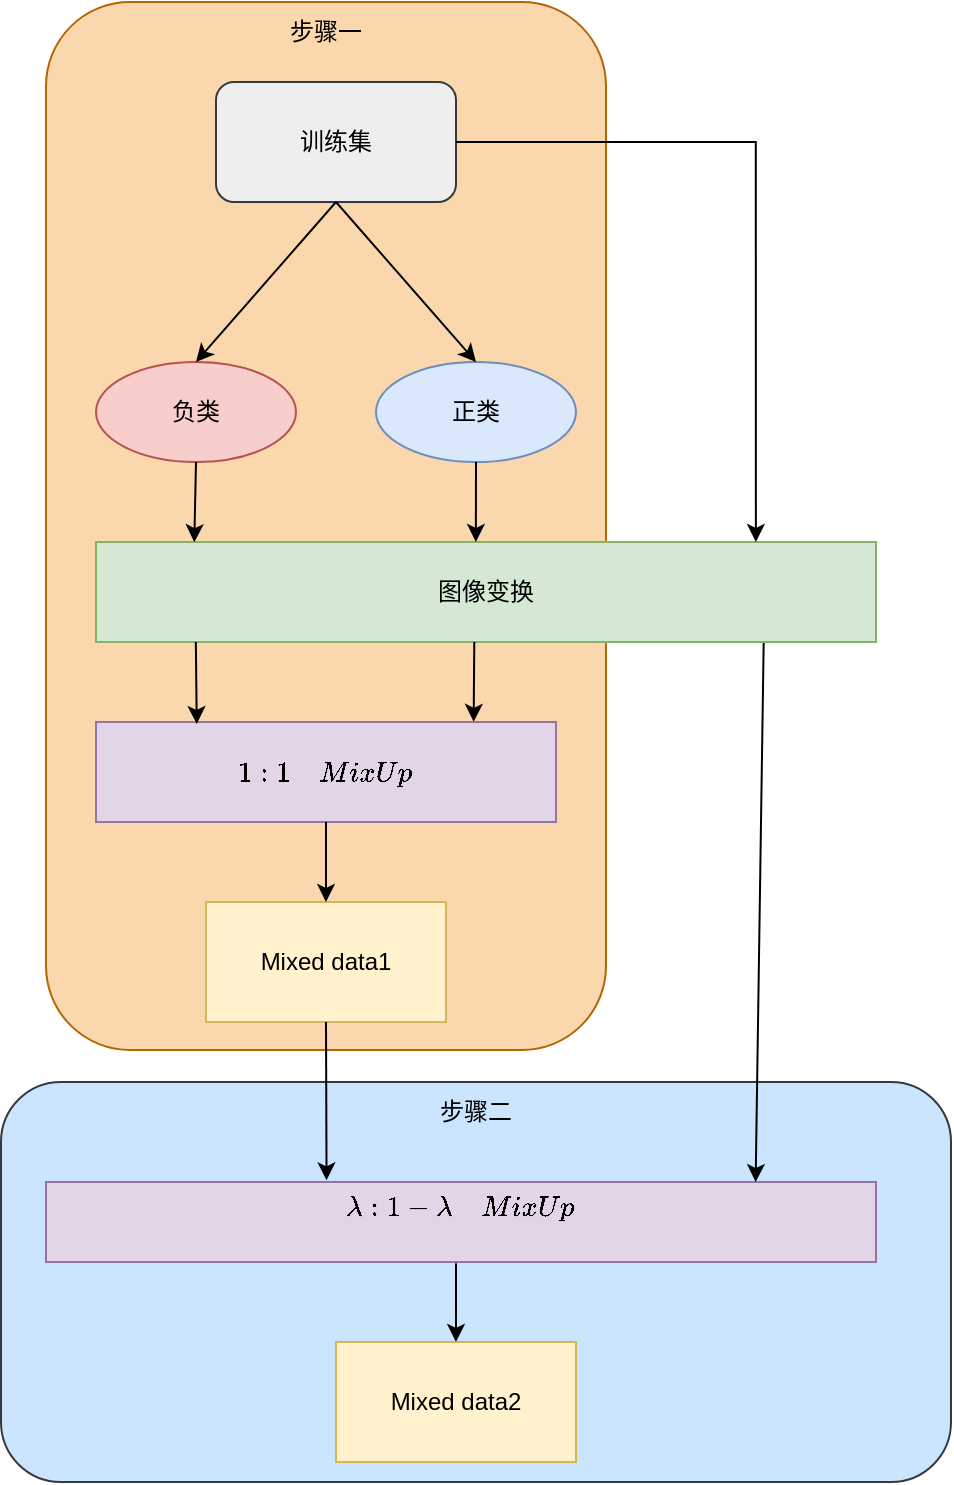 <mxfile version="20.4.0" type="github">
  <diagram id="z9i40ypWuwNYgKPRJ2TQ" name="第 1 页">
    <mxGraphModel dx="1576" dy="944" grid="1" gridSize="10" guides="1" tooltips="1" connect="1" arrows="1" fold="1" page="1" pageScale="1" pageWidth="827" pageHeight="1169" math="1" shadow="0">
      <root>
        <mxCell id="0" />
        <mxCell id="1" parent="0" />
        <mxCell id="axLd5vdTPNh4j4Nhda6D-3" value="" style="rounded=1;whiteSpace=wrap;html=1;fillColor=#cce5ff;strokeColor=#36393d;" vertex="1" parent="1">
          <mxGeometry x="132.5" y="600" width="475" height="200" as="geometry" />
        </mxCell>
        <mxCell id="UVV7JVb3msalYlrYk6xG-34" value="$$\lambda:1-\lambda&amp;nbsp; \quad&amp;nbsp; &amp;nbsp;Mix Up$$&amp;nbsp; &amp;nbsp;" style="rounded=0;whiteSpace=wrap;html=1;fillColor=#e1d5e7;strokeColor=#9673a6;" parent="1" vertex="1">
          <mxGeometry x="155" y="650" width="415" height="40" as="geometry" />
        </mxCell>
        <mxCell id="UVV7JVb3msalYlrYk6xG-35" value="" style="endArrow=classic;html=1;rounded=0;exitX=0.856;exitY=1.006;exitDx=0;exitDy=0;entryX=0.855;entryY=0;entryDx=0;entryDy=0;entryPerimeter=0;exitPerimeter=0;" parent="1" source="UVV7JVb3msalYlrYk6xG-8" target="UVV7JVb3msalYlrYk6xG-34" edge="1">
          <mxGeometry width="50" height="50" relative="1" as="geometry">
            <mxPoint x="510.0" y="460" as="sourcePoint" />
            <mxPoint x="510.0" y="580" as="targetPoint" />
          </mxGeometry>
        </mxCell>
        <mxCell id="UVV7JVb3msalYlrYk6xG-37" value="Mixed data2" style="rounded=0;whiteSpace=wrap;html=1;labelBackgroundColor=none;fillColor=#fff2cc;strokeColor=#d6b656;" parent="1" vertex="1">
          <mxGeometry x="300" y="730" width="120" height="60" as="geometry" />
        </mxCell>
        <mxCell id="UVV7JVb3msalYlrYk6xG-38" value="" style="endArrow=classic;html=1;rounded=0;entryX=0.5;entryY=0;entryDx=0;entryDy=0;exitX=0.494;exitY=1.015;exitDx=0;exitDy=0;exitPerimeter=0;" parent="1" source="UVV7JVb3msalYlrYk6xG-34" target="UVV7JVb3msalYlrYk6xG-37" edge="1">
          <mxGeometry width="50" height="50" relative="1" as="geometry">
            <mxPoint x="360" y="570" as="sourcePoint" />
            <mxPoint x="360.27" y="599.16" as="targetPoint" />
          </mxGeometry>
        </mxCell>
        <mxCell id="axLd5vdTPNh4j4Nhda6D-1" value="" style="rounded=1;whiteSpace=wrap;html=1;fillColor=#fad7ac;strokeColor=#b46504;labelPosition=center;verticalLabelPosition=top;align=center;verticalAlign=bottom;" vertex="1" parent="1">
          <mxGeometry x="155" y="60" width="280" height="524" as="geometry" />
        </mxCell>
        <mxCell id="UVV7JVb3msalYlrYk6xG-1" value="训练集" style="rounded=1;whiteSpace=wrap;html=1;fillColor=#eeeeee;strokeColor=#36393d;" parent="1" vertex="1">
          <mxGeometry x="240" y="100" width="120" height="60" as="geometry" />
        </mxCell>
        <mxCell id="UVV7JVb3msalYlrYk6xG-3" value="正类" style="ellipse;whiteSpace=wrap;html=1;fillColor=#dae8fc;strokeColor=#6c8ebf;" parent="1" vertex="1">
          <mxGeometry x="320" y="240" width="100" height="50" as="geometry" />
        </mxCell>
        <mxCell id="UVV7JVb3msalYlrYk6xG-4" value="负类" style="ellipse;whiteSpace=wrap;html=1;fillColor=#f8cecc;strokeColor=#b85450;" parent="1" vertex="1">
          <mxGeometry x="180" y="240" width="100" height="50" as="geometry" />
        </mxCell>
        <mxCell id="UVV7JVb3msalYlrYk6xG-6" value="" style="endArrow=classic;html=1;rounded=0;exitX=0.5;exitY=1;exitDx=0;exitDy=0;entryX=0.5;entryY=0;entryDx=0;entryDy=0;" parent="1" source="UVV7JVb3msalYlrYk6xG-1" target="UVV7JVb3msalYlrYk6xG-4" edge="1">
          <mxGeometry width="50" height="50" relative="1" as="geometry">
            <mxPoint x="300" y="290" as="sourcePoint" />
            <mxPoint x="350" y="240" as="targetPoint" />
          </mxGeometry>
        </mxCell>
        <mxCell id="UVV7JVb3msalYlrYk6xG-7" value="" style="endArrow=classic;html=1;rounded=0;exitX=0.5;exitY=1;exitDx=0;exitDy=0;entryX=0.5;entryY=0;entryDx=0;entryDy=0;" parent="1" source="UVV7JVb3msalYlrYk6xG-1" target="UVV7JVb3msalYlrYk6xG-3" edge="1">
          <mxGeometry width="50" height="50" relative="1" as="geometry">
            <mxPoint x="380" y="170" as="sourcePoint" />
            <mxPoint x="310" y="250" as="targetPoint" />
          </mxGeometry>
        </mxCell>
        <mxCell id="UVV7JVb3msalYlrYk6xG-8" value="图像变换" style="rounded=0;whiteSpace=wrap;html=1;fillColor=#d5e8d4;strokeColor=#82b366;" parent="1" vertex="1">
          <mxGeometry x="180" y="330" width="390" height="50" as="geometry" />
        </mxCell>
        <mxCell id="UVV7JVb3msalYlrYk6xG-9" value="$$1:1&amp;nbsp; &amp;nbsp; \quad&amp;nbsp; Mix Up$$" style="rounded=0;whiteSpace=wrap;html=1;fillColor=#e1d5e7;strokeColor=#9673a6;" parent="1" vertex="1">
          <mxGeometry x="180" y="420" width="230" height="50" as="geometry" />
        </mxCell>
        <mxCell id="UVV7JVb3msalYlrYk6xG-10" value="" style="endArrow=classic;html=1;rounded=0;exitX=0.5;exitY=1;exitDx=0;exitDy=0;entryX=0.126;entryY=0.002;entryDx=0;entryDy=0;entryPerimeter=0;" parent="1" target="UVV7JVb3msalYlrYk6xG-8" edge="1">
          <mxGeometry width="50" height="50" relative="1" as="geometry">
            <mxPoint x="230" y="290" as="sourcePoint" />
            <mxPoint x="230" y="320" as="targetPoint" />
          </mxGeometry>
        </mxCell>
        <mxCell id="UVV7JVb3msalYlrYk6xG-11" value="" style="endArrow=classic;html=1;rounded=0;exitX=0.5;exitY=1;exitDx=0;exitDy=0;entryX=0.487;entryY=0;entryDx=0;entryDy=0;entryPerimeter=0;" parent="1" source="UVV7JVb3msalYlrYk6xG-3" target="UVV7JVb3msalYlrYk6xG-8" edge="1">
          <mxGeometry width="50" height="50" relative="1" as="geometry">
            <mxPoint x="369.67" y="290" as="sourcePoint" />
            <mxPoint x="370" y="320" as="targetPoint" />
          </mxGeometry>
        </mxCell>
        <mxCell id="UVV7JVb3msalYlrYk6xG-31" value="" style="endArrow=classic;html=1;rounded=0;entryX=0.219;entryY=0.02;entryDx=0;entryDy=0;entryPerimeter=0;exitX=0.128;exitY=0.999;exitDx=0;exitDy=0;exitPerimeter=0;" parent="1" source="UVV7JVb3msalYlrYk6xG-8" target="UVV7JVb3msalYlrYk6xG-9" edge="1">
          <mxGeometry width="50" height="50" relative="1" as="geometry">
            <mxPoint x="250" y="390" as="sourcePoint" />
            <mxPoint x="230" y="580" as="targetPoint" />
          </mxGeometry>
        </mxCell>
        <mxCell id="UVV7JVb3msalYlrYk6xG-32" value="" style="endArrow=classic;html=1;rounded=0;exitX=0.485;exitY=0.999;exitDx=0;exitDy=0;exitPerimeter=0;entryX=0.821;entryY=-0.002;entryDx=0;entryDy=0;entryPerimeter=0;" parent="1" source="UVV7JVb3msalYlrYk6xG-8" target="UVV7JVb3msalYlrYk6xG-9" edge="1">
          <mxGeometry width="50" height="50" relative="1" as="geometry">
            <mxPoint x="369.66" y="460" as="sourcePoint" />
            <mxPoint x="369" y="410" as="targetPoint" />
            <Array as="points" />
          </mxGeometry>
        </mxCell>
        <mxCell id="UVV7JVb3msalYlrYk6xG-39" value="Mixed data1" style="rounded=0;whiteSpace=wrap;html=1;labelBackgroundColor=none;fillColor=#fff2cc;strokeColor=#d6b656;" parent="1" vertex="1">
          <mxGeometry x="235" y="510" width="120" height="60" as="geometry" />
        </mxCell>
        <mxCell id="UVV7JVb3msalYlrYk6xG-43" value="" style="endArrow=classic;html=1;rounded=0;exitX=0.5;exitY=1;exitDx=0;exitDy=0;entryX=0.5;entryY=0;entryDx=0;entryDy=0;" parent="1" source="UVV7JVb3msalYlrYk6xG-9" target="UVV7JVb3msalYlrYk6xG-39" edge="1">
          <mxGeometry width="50" height="50" relative="1" as="geometry">
            <mxPoint x="294.7" y="480.0" as="sourcePoint" />
            <mxPoint x="294.71" y="520.4" as="targetPoint" />
          </mxGeometry>
        </mxCell>
        <mxCell id="UVV7JVb3msalYlrYk6xG-33" value="" style="endArrow=classic;html=1;rounded=0;entryX=0.338;entryY=-0.021;entryDx=0;entryDy=0;entryPerimeter=0;exitX=0.5;exitY=1;exitDx=0;exitDy=0;" parent="1" source="UVV7JVb3msalYlrYk6xG-39" target="UVV7JVb3msalYlrYk6xG-34" edge="1">
          <mxGeometry width="50" height="50" relative="1" as="geometry">
            <mxPoint x="295" y="560" as="sourcePoint" />
            <mxPoint x="305" y="720" as="targetPoint" />
          </mxGeometry>
        </mxCell>
        <mxCell id="UVV7JVb3msalYlrYk6xG-17" value="" style="edgeStyle=segmentEdgeStyle;endArrow=classic;html=1;rounded=0;exitX=1;exitY=0.5;exitDx=0;exitDy=0;entryX=0.846;entryY=0;entryDx=0;entryDy=0;entryPerimeter=0;" parent="1" source="UVV7JVb3msalYlrYk6xG-1" target="UVV7JVb3msalYlrYk6xG-8" edge="1">
          <mxGeometry width="50" height="50" relative="1" as="geometry">
            <mxPoint x="490" y="110" as="sourcePoint" />
            <mxPoint x="510" y="320" as="targetPoint" />
            <Array as="points">
              <mxPoint x="510" y="130" />
            </Array>
          </mxGeometry>
        </mxCell>
        <mxCell id="axLd5vdTPNh4j4Nhda6D-2" value="步骤一" style="text;html=1;strokeColor=none;fillColor=none;align=center;verticalAlign=middle;whiteSpace=wrap;rounded=0;" vertex="1" parent="1">
          <mxGeometry x="265" y="60" width="60" height="30" as="geometry" />
        </mxCell>
        <mxCell id="axLd5vdTPNh4j4Nhda6D-4" value="步骤二" style="text;html=1;strokeColor=none;fillColor=none;align=center;verticalAlign=middle;whiteSpace=wrap;rounded=0;" vertex="1" parent="1">
          <mxGeometry x="340" y="600" width="60" height="30" as="geometry" />
        </mxCell>
      </root>
    </mxGraphModel>
  </diagram>
</mxfile>
